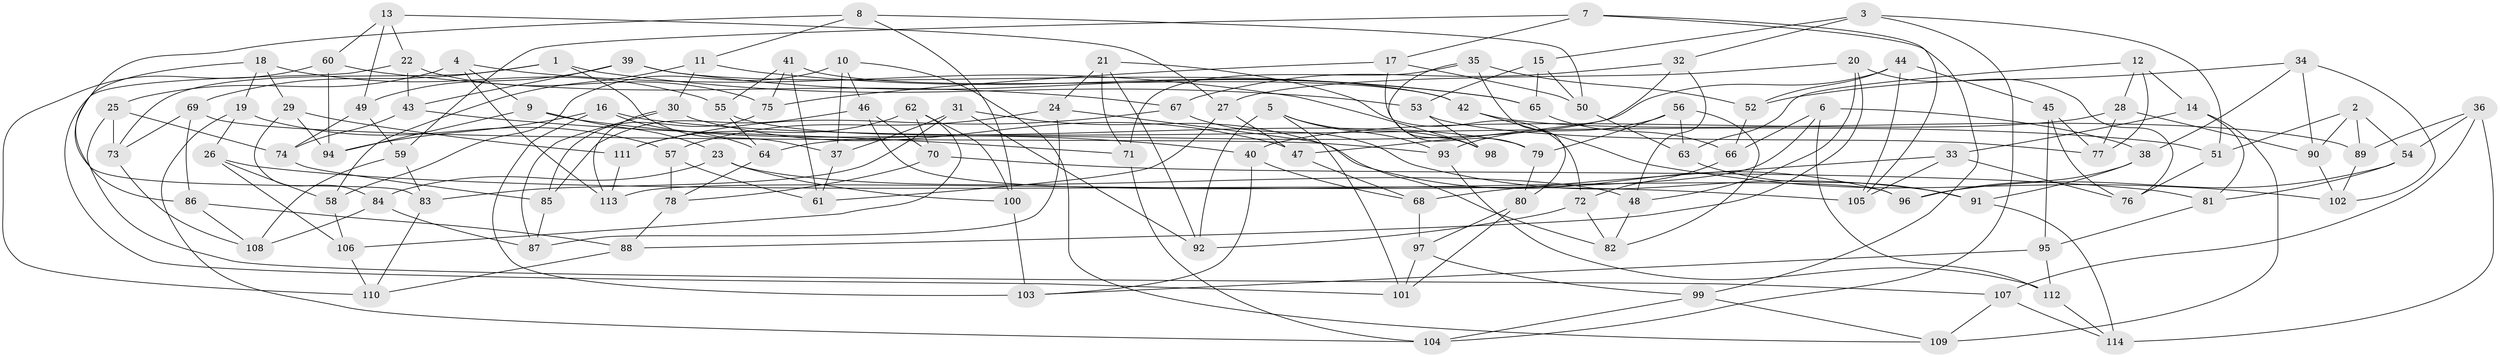 // Generated by graph-tools (version 1.1) at 2025/03/03/09/25 03:03:09]
// undirected, 114 vertices, 228 edges
graph export_dot {
graph [start="1"]
  node [color=gray90,style=filled];
  1;
  2;
  3;
  4;
  5;
  6;
  7;
  8;
  9;
  10;
  11;
  12;
  13;
  14;
  15;
  16;
  17;
  18;
  19;
  20;
  21;
  22;
  23;
  24;
  25;
  26;
  27;
  28;
  29;
  30;
  31;
  32;
  33;
  34;
  35;
  36;
  37;
  38;
  39;
  40;
  41;
  42;
  43;
  44;
  45;
  46;
  47;
  48;
  49;
  50;
  51;
  52;
  53;
  54;
  55;
  56;
  57;
  58;
  59;
  60;
  61;
  62;
  63;
  64;
  65;
  66;
  67;
  68;
  69;
  70;
  71;
  72;
  73;
  74;
  75;
  76;
  77;
  78;
  79;
  80;
  81;
  82;
  83;
  84;
  85;
  86;
  87;
  88;
  89;
  90;
  91;
  92;
  93;
  94;
  95;
  96;
  97;
  98;
  99;
  100;
  101;
  102;
  103;
  104;
  105;
  106;
  107;
  108;
  109;
  110;
  111;
  112;
  113;
  114;
  1 -- 69;
  1 -- 73;
  1 -- 53;
  1 -- 37;
  2 -- 51;
  2 -- 90;
  2 -- 54;
  2 -- 89;
  3 -- 51;
  3 -- 32;
  3 -- 104;
  3 -- 15;
  4 -- 25;
  4 -- 9;
  4 -- 113;
  4 -- 98;
  5 -- 101;
  5 -- 92;
  5 -- 93;
  5 -- 98;
  6 -- 113;
  6 -- 112;
  6 -- 38;
  6 -- 66;
  7 -- 99;
  7 -- 17;
  7 -- 105;
  7 -- 59;
  8 -- 100;
  8 -- 11;
  8 -- 83;
  8 -- 50;
  9 -- 40;
  9 -- 23;
  9 -- 94;
  10 -- 58;
  10 -- 37;
  10 -- 109;
  10 -- 46;
  11 -- 58;
  11 -- 30;
  11 -- 65;
  12 -- 63;
  12 -- 28;
  12 -- 77;
  12 -- 14;
  13 -- 49;
  13 -- 27;
  13 -- 60;
  13 -- 22;
  14 -- 33;
  14 -- 81;
  14 -- 109;
  15 -- 53;
  15 -- 50;
  15 -- 65;
  16 -- 94;
  16 -- 51;
  16 -- 103;
  16 -- 64;
  17 -- 75;
  17 -- 50;
  17 -- 79;
  18 -- 55;
  18 -- 86;
  18 -- 19;
  18 -- 29;
  19 -- 26;
  19 -- 104;
  19 -- 57;
  20 -- 88;
  20 -- 76;
  20 -- 27;
  20 -- 48;
  21 -- 72;
  21 -- 24;
  21 -- 92;
  21 -- 71;
  22 -- 43;
  22 -- 101;
  22 -- 75;
  23 -- 48;
  23 -- 84;
  23 -- 100;
  24 -- 57;
  24 -- 87;
  24 -- 82;
  25 -- 107;
  25 -- 73;
  25 -- 74;
  26 -- 105;
  26 -- 106;
  26 -- 58;
  27 -- 47;
  27 -- 61;
  28 -- 40;
  28 -- 77;
  28 -- 90;
  29 -- 94;
  29 -- 84;
  29 -- 111;
  30 -- 113;
  30 -- 87;
  30 -- 47;
  31 -- 37;
  31 -- 96;
  31 -- 83;
  31 -- 92;
  32 -- 47;
  32 -- 48;
  32 -- 67;
  33 -- 105;
  33 -- 76;
  33 -- 68;
  34 -- 90;
  34 -- 52;
  34 -- 102;
  34 -- 38;
  35 -- 98;
  35 -- 71;
  35 -- 80;
  35 -- 52;
  36 -- 114;
  36 -- 89;
  36 -- 54;
  36 -- 107;
  37 -- 61;
  38 -- 96;
  38 -- 91;
  39 -- 43;
  39 -- 65;
  39 -- 49;
  39 -- 42;
  40 -- 103;
  40 -- 68;
  41 -- 55;
  41 -- 61;
  41 -- 42;
  41 -- 75;
  42 -- 102;
  42 -- 89;
  43 -- 74;
  43 -- 71;
  44 -- 64;
  44 -- 52;
  44 -- 45;
  44 -- 105;
  45 -- 77;
  45 -- 95;
  45 -- 76;
  46 -- 96;
  46 -- 70;
  46 -- 85;
  47 -- 68;
  48 -- 82;
  49 -- 59;
  49 -- 74;
  50 -- 63;
  51 -- 76;
  52 -- 66;
  53 -- 77;
  53 -- 98;
  54 -- 81;
  54 -- 96;
  55 -- 79;
  55 -- 64;
  56 -- 93;
  56 -- 82;
  56 -- 79;
  56 -- 63;
  57 -- 78;
  57 -- 61;
  58 -- 106;
  59 -- 83;
  59 -- 108;
  60 -- 94;
  60 -- 67;
  60 -- 110;
  62 -- 100;
  62 -- 111;
  62 -- 70;
  62 -- 106;
  63 -- 91;
  64 -- 78;
  65 -- 66;
  66 -- 72;
  67 -- 91;
  67 -- 111;
  68 -- 97;
  69 -- 93;
  69 -- 73;
  69 -- 86;
  70 -- 81;
  70 -- 78;
  71 -- 104;
  72 -- 92;
  72 -- 82;
  73 -- 108;
  74 -- 85;
  75 -- 85;
  78 -- 88;
  79 -- 80;
  80 -- 97;
  80 -- 101;
  81 -- 95;
  83 -- 110;
  84 -- 108;
  84 -- 87;
  85 -- 87;
  86 -- 108;
  86 -- 88;
  88 -- 110;
  89 -- 102;
  90 -- 102;
  91 -- 114;
  93 -- 112;
  95 -- 103;
  95 -- 112;
  97 -- 101;
  97 -- 99;
  99 -- 109;
  99 -- 104;
  100 -- 103;
  106 -- 110;
  107 -- 114;
  107 -- 109;
  111 -- 113;
  112 -- 114;
}

